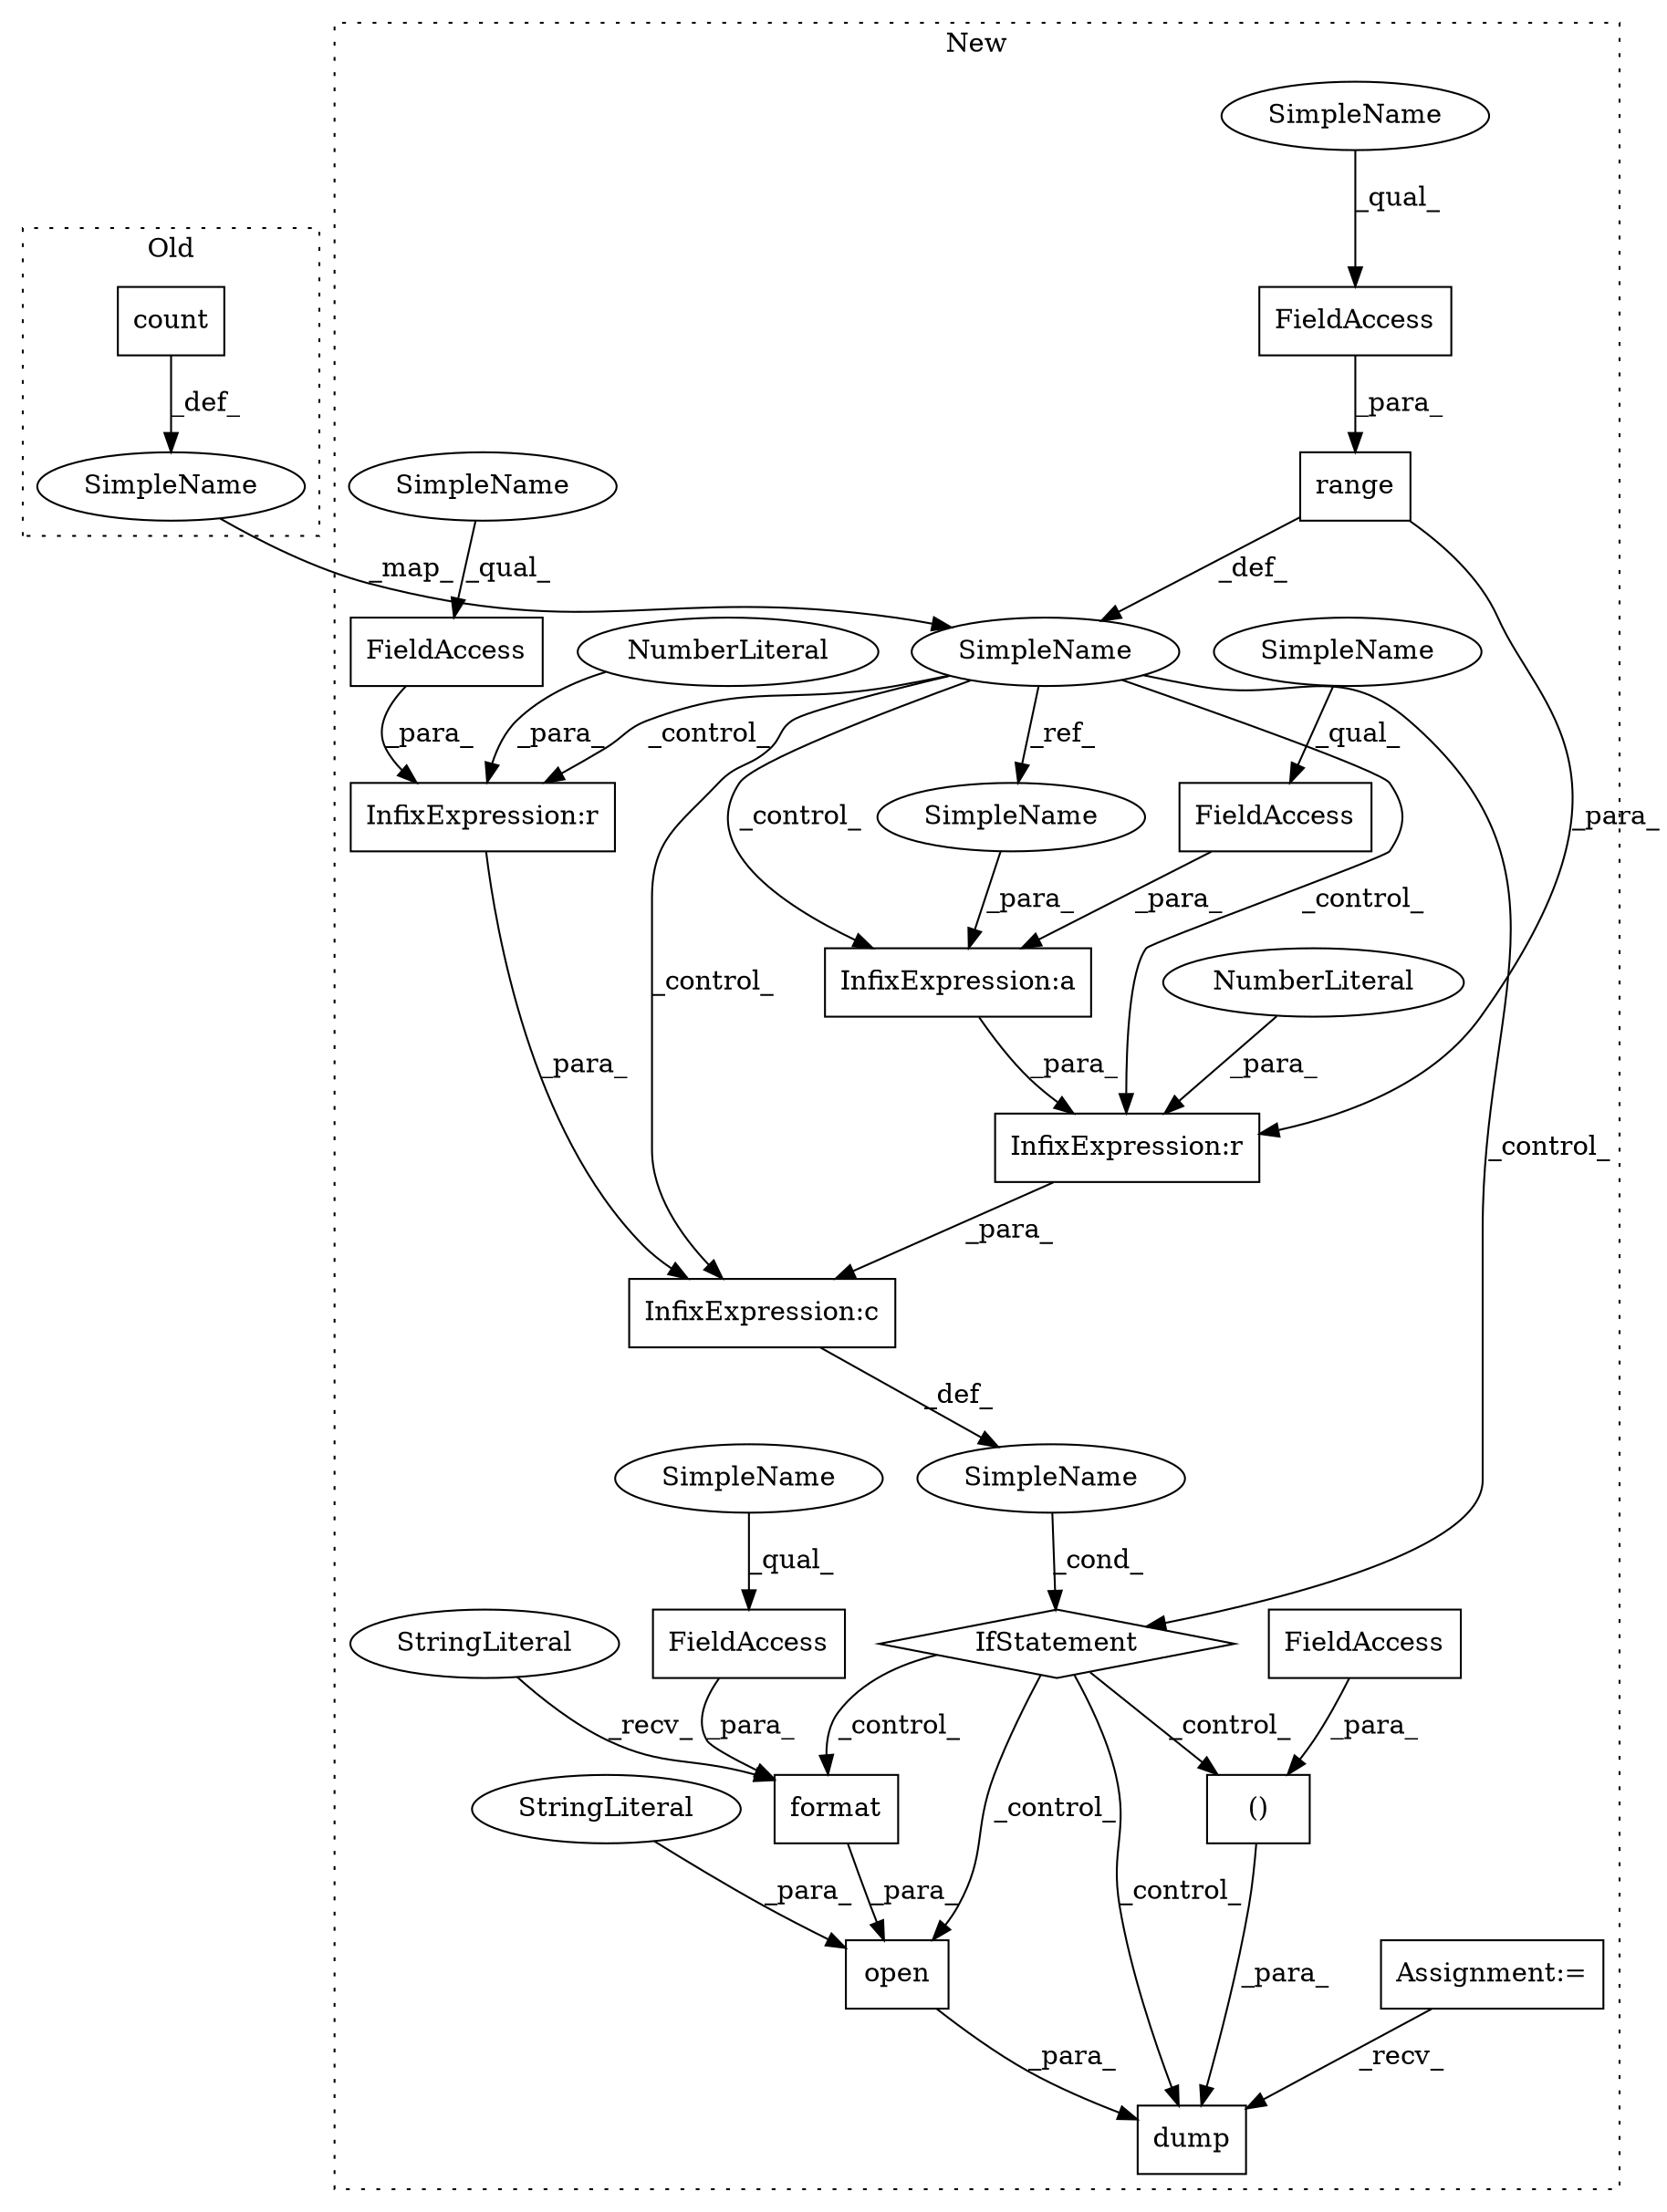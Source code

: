 digraph G {
subgraph cluster0 {
1 [label="count" a="32" s="5190" l="7" shape="box"];
8 [label="SimpleName" a="42" s="5181" l="6" shape="ellipse"];
label = "Old";
style="dotted";
}
subgraph cluster1 {
2 [label="()" a="106" s="6569" l="32" shape="box"];
3 [label="IfStatement" a="25" s="6456,6536" l="4,2" shape="diamond"];
4 [label="SimpleName" a="42" s="" l="" shape="ellipse"];
5 [label="InfixExpression:r" a="27" s="6485" l="3" shape="box"];
6 [label="NumberLiteral" a="34" s="6488" l="1" shape="ellipse"];
7 [label="SimpleName" a="42" s="5176" l="6" shape="ellipse"];
9 [label="InfixExpression:a" a="27" s="6502" l="3" shape="box"];
10 [label="InfixExpression:r" a="27" s="6530" l="4" shape="box"];
11 [label="NumberLiteral" a="34" s="6534" l="1" shape="ellipse"];
12 [label="InfixExpression:c" a="27" s="6490" l="4" shape="box"];
13 [label="FieldAccess" a="22" s="6505" l="24" shape="box"];
14 [label="FieldAccess" a="22" s="6651" l="13" shape="box"];
15 [label="FieldAccess" a="22" s="5191" l="17" shape="box"];
16 [label="FieldAccess" a="22" s="6592" l="9" shape="box"];
17 [label="FieldAccess" a="22" s="6461" l="24" shape="box"];
18 [label="format" a="32" s="6644,6664" l="7,1" shape="box"];
19 [label="range" a="32" s="5185,5208" l="6,1" shape="box"];
20 [label="dump" a="32" s="6555,6671" l="14,1" shape="box"];
21 [label="Assignment:=" a="7" s="4941" l="6" shape="box"];
22 [label="StringLiteral" a="45" s="6608" l="35" shape="ellipse"];
23 [label="open" a="32" s="6603,6670" l="5,1" shape="box"];
24 [label="StringLiteral" a="45" s="6666" l="4" shape="ellipse"];
25 [label="SimpleName" a="42" s="6496" l="6" shape="ellipse"];
26 [label="SimpleName" a="42" s="5191" l="4" shape="ellipse"];
27 [label="SimpleName" a="42" s="6461" l="4" shape="ellipse"];
28 [label="SimpleName" a="42" s="6505" l="4" shape="ellipse"];
29 [label="SimpleName" a="42" s="6651" l="4" shape="ellipse"];
label = "New";
style="dotted";
}
1 -> 8 [label="_def_"];
2 -> 20 [label="_para_"];
3 -> 18 [label="_control_"];
3 -> 20 [label="_control_"];
3 -> 23 [label="_control_"];
3 -> 2 [label="_control_"];
4 -> 3 [label="_cond_"];
5 -> 12 [label="_para_"];
6 -> 5 [label="_para_"];
7 -> 10 [label="_control_"];
7 -> 3 [label="_control_"];
7 -> 12 [label="_control_"];
7 -> 5 [label="_control_"];
7 -> 9 [label="_control_"];
7 -> 25 [label="_ref_"];
8 -> 7 [label="_map_"];
9 -> 10 [label="_para_"];
10 -> 12 [label="_para_"];
11 -> 10 [label="_para_"];
12 -> 4 [label="_def_"];
13 -> 9 [label="_para_"];
14 -> 18 [label="_para_"];
15 -> 19 [label="_para_"];
16 -> 2 [label="_para_"];
17 -> 5 [label="_para_"];
18 -> 23 [label="_para_"];
19 -> 10 [label="_para_"];
19 -> 7 [label="_def_"];
21 -> 20 [label="_recv_"];
22 -> 18 [label="_recv_"];
23 -> 20 [label="_para_"];
24 -> 23 [label="_para_"];
25 -> 9 [label="_para_"];
26 -> 15 [label="_qual_"];
27 -> 17 [label="_qual_"];
28 -> 13 [label="_qual_"];
29 -> 14 [label="_qual_"];
}